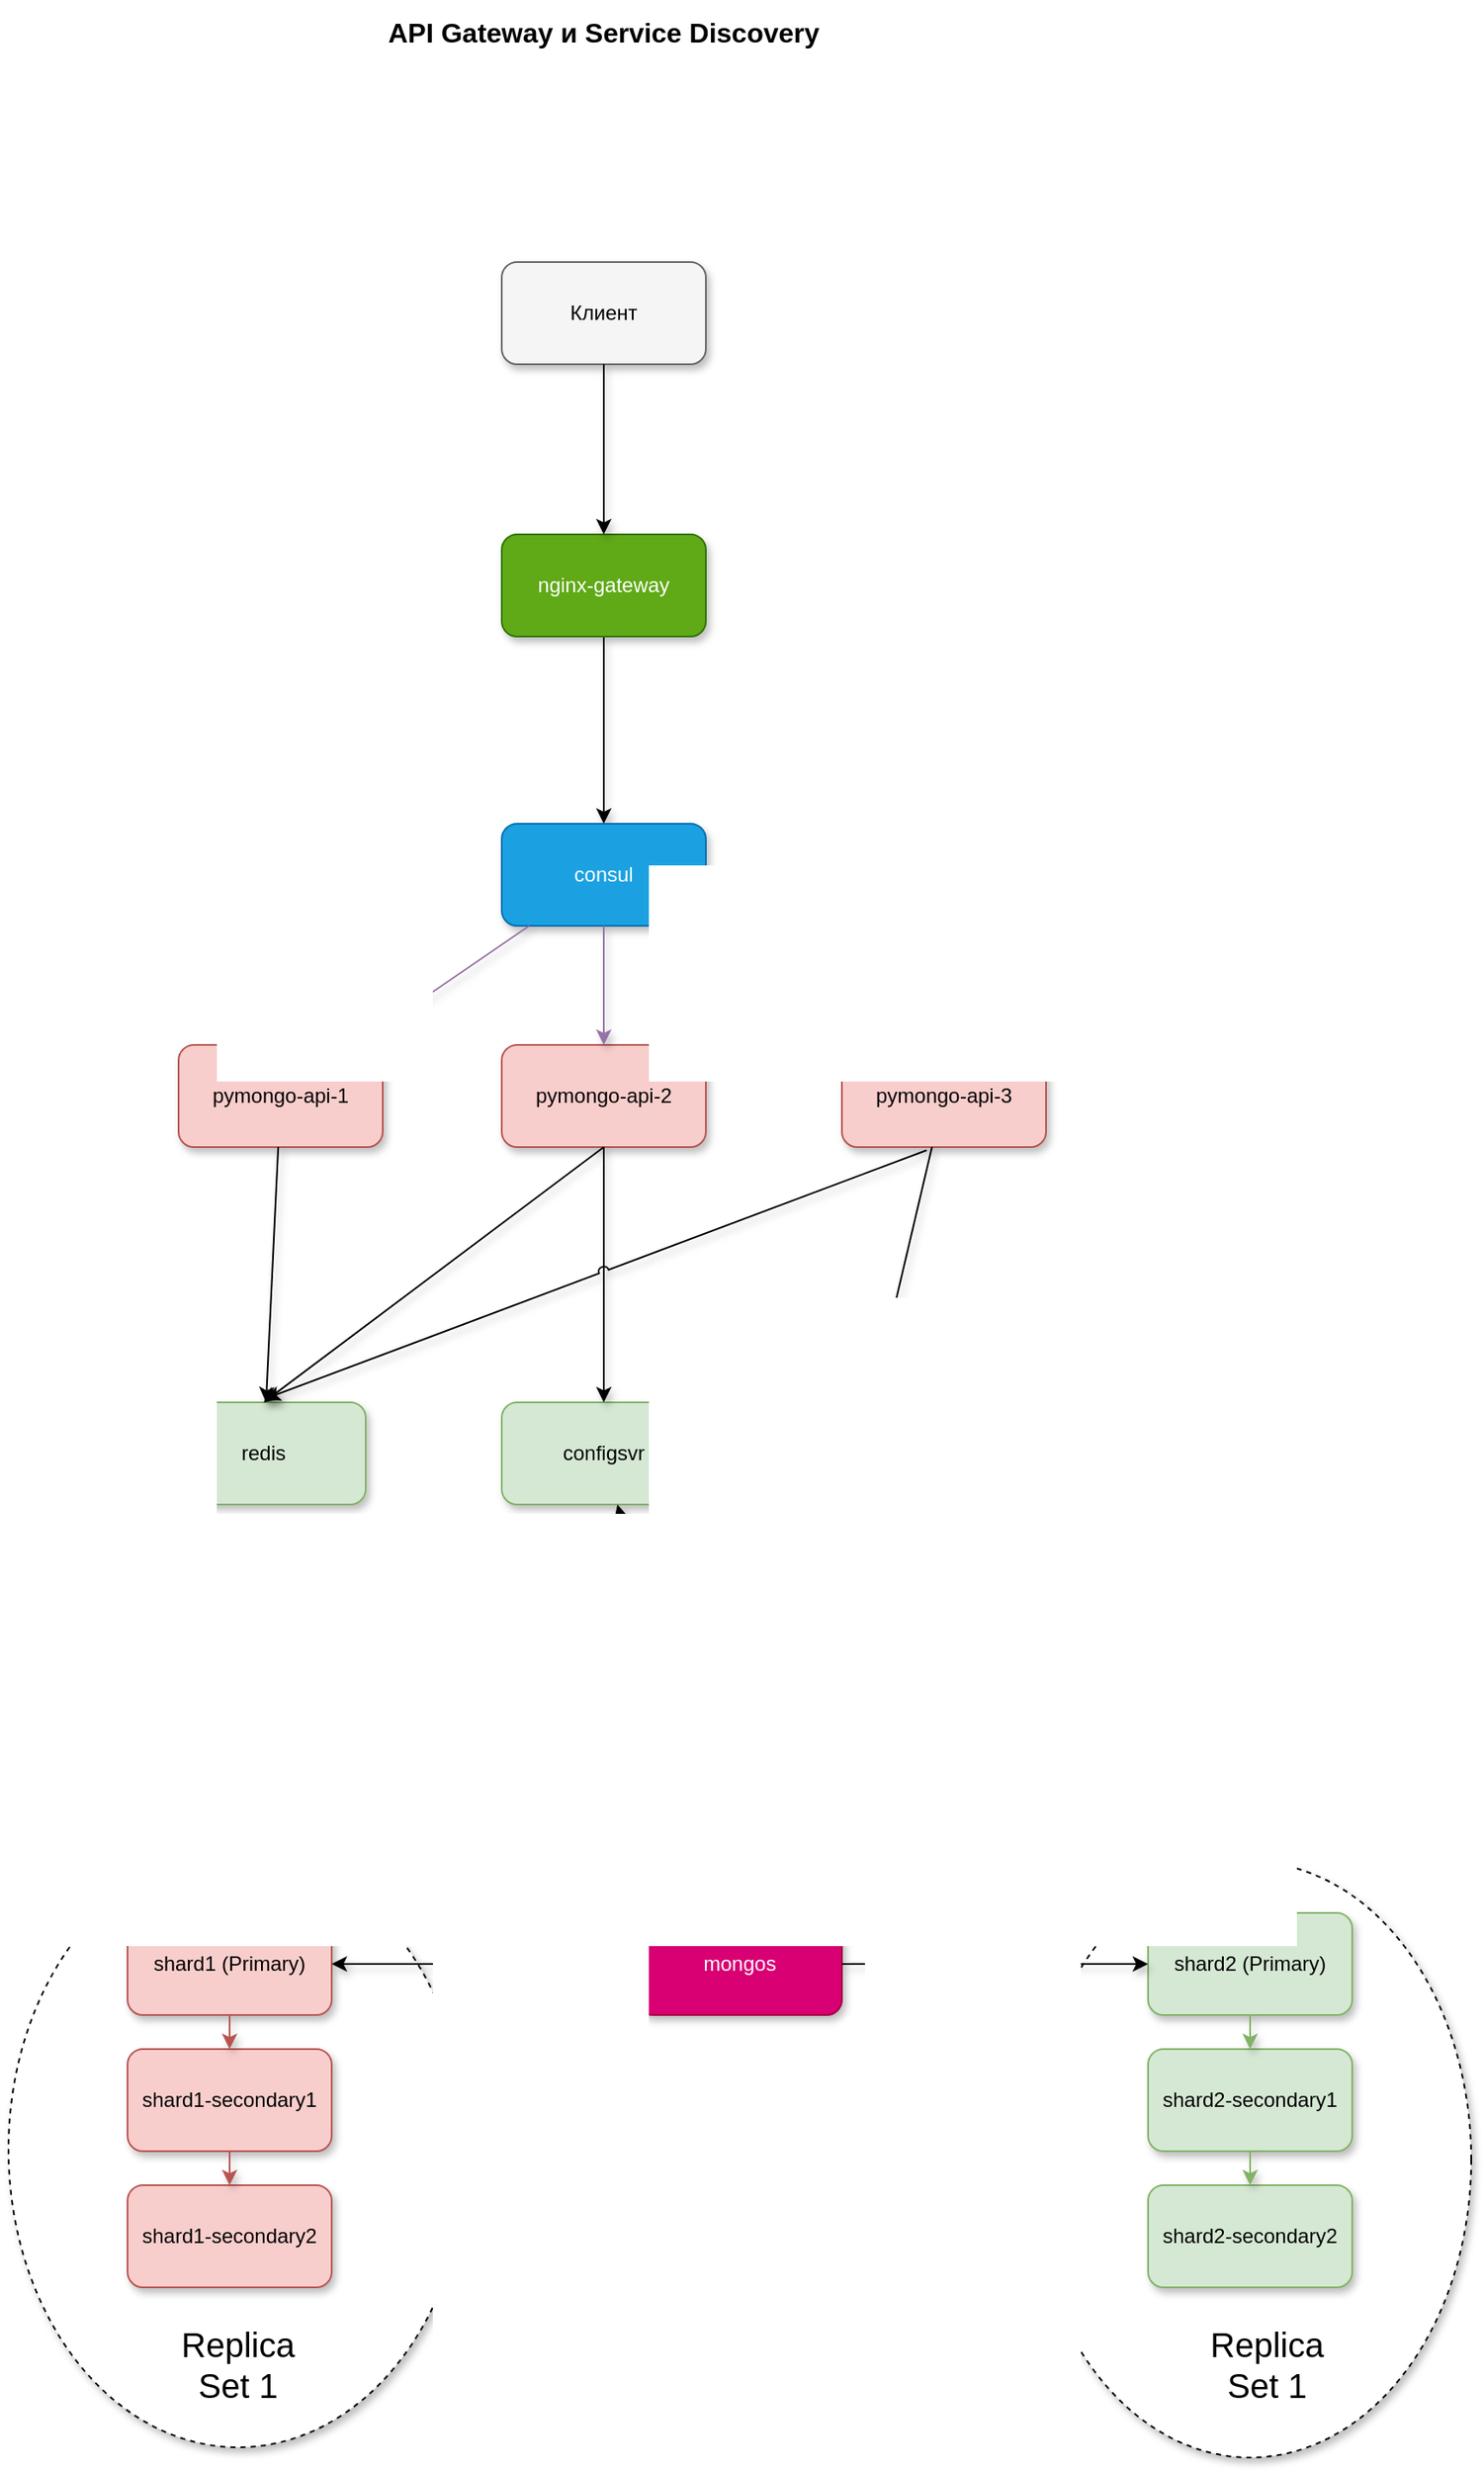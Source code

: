 <mxfile version="28.0.4">
  <diagram name="API Gateway и Service Discovery" id="api-gateway-service-discovery-architecture">
    <mxGraphModel dx="2066" dy="2028" grid="1" gridSize="10" guides="1" tooltips="1" connect="1" arrows="1" fold="1" page="1" pageScale="1" pageWidth="1169" pageHeight="827" math="0" shadow="0">
      <root>
        <mxCell id="0" />
        <mxCell id="1" parent="0" />
        <mxCell id="replgroup1" value="" style="ellipse;whiteSpace=wrap;html=1;dashed=1;shadow=1;" parent="1" vertex="1">
          <mxGeometry x="80" y="414" width="270" height="350" as="geometry" />
        </mxCell>
        <mxCell id="replgroup2" value="" style="ellipse;whiteSpace=wrap;html=1;dashed=1;shadow=1;" parent="1" vertex="1">
          <mxGeometry x="680" y="420" width="260" height="350" as="geometry" />
        </mxCell>
        <mxCell id="client" value="Клиент" style="rounded=1;whiteSpace=wrap;html=1;fillColor=#f5f5f5;strokeColor=#666666;shadow=1;" parent="1" vertex="1">
          <mxGeometry x="370" y="-520" width="120" height="60" as="geometry" />
        </mxCell>
        <mxCell id="zNyTVNr0TKTsL74k70Hm-1" value="" style="edgeStyle=orthogonalEdgeStyle;rounded=0;orthogonalLoop=1;jettySize=auto;html=1;shadow=1;" edge="1" parent="1" source="gateway" target="consul">
          <mxGeometry relative="1" as="geometry" />
        </mxCell>
        <mxCell id="gateway" value="nginx-gateway" style="rounded=1;whiteSpace=wrap;html=1;fillColor=#60a917;strokeColor=#2D7600;fontColor=#ffffff;shadow=1;" parent="1" vertex="1">
          <mxGeometry x="370" y="-360" width="120" height="60" as="geometry" />
        </mxCell>
        <mxCell id="consul" value="consul" style="rounded=1;whiteSpace=wrap;html=1;fillColor=#1ba1e2;strokeColor=#006EAF;fontColor=#ffffff;shadow=1;" parent="1" vertex="1">
          <mxGeometry x="370" y="-190" width="120" height="60" as="geometry" />
        </mxCell>
        <mxCell id="app1" value="pymongo-api-1" style="rounded=1;whiteSpace=wrap;html=1;fillColor=#f8cecc;strokeColor=#b85450;shadow=1;" parent="1" vertex="1">
          <mxGeometry x="180" y="-60" width="120" height="60" as="geometry" />
        </mxCell>
        <mxCell id="app2" value="pymongo-api-2" style="rounded=1;whiteSpace=wrap;html=1;fillColor=#f8cecc;strokeColor=#b85450;shadow=1;" parent="1" vertex="1">
          <mxGeometry x="370" y="-60" width="120" height="60" as="geometry" />
        </mxCell>
        <mxCell id="app3" value="pymongo-api-3" style="rounded=1;whiteSpace=wrap;html=1;fillColor=#f8cecc;strokeColor=#b85450;shadow=1;" parent="1" vertex="1">
          <mxGeometry x="570" y="-60" width="120" height="60" as="geometry" />
        </mxCell>
        <mxCell id="redis" value="redis" style="rounded=1;whiteSpace=wrap;html=1;fillColor=#d5e8d4;strokeColor=#82b366;shadow=1;" parent="1" vertex="1">
          <mxGeometry x="170" y="150" width="120" height="60" as="geometry" />
        </mxCell>
        <mxCell id="configsvr" value="configsvr" style="rounded=1;whiteSpace=wrap;html=1;fillColor=#d5e8d4;strokeColor=#82b366;shadow=1;" parent="1" vertex="1">
          <mxGeometry x="370" y="150" width="120" height="60" as="geometry" />
        </mxCell>
        <mxCell id="mongos" value="mongos" style="rounded=1;whiteSpace=wrap;html=1;fillColor=#d80073;strokeColor=#A50040;fontColor=#ffffff;shadow=1;" parent="1" vertex="1">
          <mxGeometry x="450" y="450" width="120" height="60" as="geometry" />
        </mxCell>
        <mxCell id="shard1-primary" value="shard1 (Primary)" style="rounded=1;whiteSpace=wrap;html=1;fillColor=#f8cecc;strokeColor=#b85450;shadow=1;" parent="1" vertex="1">
          <mxGeometry x="150" y="450" width="120" height="60" as="geometry" />
        </mxCell>
        <mxCell id="shard1-secondary1" value="shard1-secondary1" style="rounded=1;whiteSpace=wrap;html=1;fillColor=#f8cecc;strokeColor=#b85450;shadow=1;" parent="1" vertex="1">
          <mxGeometry x="150" y="530" width="120" height="60" as="geometry" />
        </mxCell>
        <mxCell id="shard1-secondary2" value="shard1-secondary2" style="rounded=1;whiteSpace=wrap;html=1;fillColor=#f8cecc;strokeColor=#b85450;shadow=1;" parent="1" vertex="1">
          <mxGeometry x="150" y="610" width="120" height="60" as="geometry" />
        </mxCell>
        <mxCell id="shard2-primary" value="shard2 (Primary)" style="rounded=1;whiteSpace=wrap;html=1;fillColor=#d5e8d4;strokeColor=#82b366;shadow=1;" parent="1" vertex="1">
          <mxGeometry x="750" y="450" width="120" height="60" as="geometry" />
        </mxCell>
        <mxCell id="shard2-secondary1" value="shard2-secondary1" style="rounded=1;whiteSpace=wrap;html=1;fillColor=#d5e8d4;strokeColor=#82b366;shadow=1;" parent="1" vertex="1">
          <mxGeometry x="750" y="530" width="120" height="60" as="geometry" />
        </mxCell>
        <mxCell id="shard2-secondary2" value="shard2-secondary2" style="rounded=1;whiteSpace=wrap;html=1;fillColor=#d5e8d4;strokeColor=#82b366;shadow=1;" parent="1" vertex="1">
          <mxGeometry x="750" y="610" width="120" height="60" as="geometry" />
        </mxCell>
        <mxCell id="conn1" value="" style="endArrow=classic;html=1;rounded=0;shadow=1;" parent="1" source="client" target="gateway" edge="1">
          <mxGeometry width="50" height="50" relative="1" as="geometry">
            <mxPoint x="500" y="-120" as="sourcePoint" />
            <mxPoint x="500" y="-80" as="targetPoint" />
          </mxGeometry>
        </mxCell>
        <mxCell id="conn5" value="" style="endArrow=classic;html=1;rounded=0;strokeColor=#9673a6;jumpStyle=arc;shadow=1;" parent="1" source="consul" target="app1" edge="1">
          <mxGeometry width="50" height="50" relative="1" as="geometry">
            <mxPoint x="720" y="-20" as="sourcePoint" />
            <mxPoint x="220" y="80" as="targetPoint" />
          </mxGeometry>
        </mxCell>
        <mxCell id="conn6" value="" style="endArrow=classic;html=1;rounded=0;strokeColor=#9673a6;jumpStyle=arc;shadow=1;" parent="1" source="consul" target="app2" edge="1">
          <mxGeometry width="50" height="50" relative="1" as="geometry">
            <mxPoint x="720" y="-20" as="sourcePoint" />
            <mxPoint x="500" y="80" as="targetPoint" />
          </mxGeometry>
        </mxCell>
        <mxCell id="conn7" value="" style="endArrow=classic;html=1;rounded=0;strokeColor=#9673a6;jumpStyle=arc;shadow=1;" parent="1" source="consul" target="app3" edge="1">
          <mxGeometry width="50" height="50" relative="1" as="geometry">
            <mxPoint x="720" y="-20" as="sourcePoint" />
            <mxPoint x="780" y="80" as="targetPoint" />
          </mxGeometry>
        </mxCell>
        <mxCell id="conn8" value="" style="endArrow=classic;html=1;rounded=0;shadow=1;" parent="1" source="app1" target="redis" edge="1">
          <mxGeometry width="50" height="50" relative="1" as="geometry">
            <mxPoint x="220" y="80" as="sourcePoint" />
            <mxPoint x="220" y="120" as="targetPoint" />
          </mxGeometry>
        </mxCell>
        <mxCell id="conn9" value="" style="endArrow=classic;html=1;rounded=0;shadow=1;" parent="1" source="app2" target="configsvr" edge="1">
          <mxGeometry width="50" height="50" relative="1" as="geometry">
            <mxPoint x="500" y="80" as="sourcePoint" />
            <mxPoint x="500" y="120" as="targetPoint" />
          </mxGeometry>
        </mxCell>
        <mxCell id="conn10" value="" style="endArrow=classic;html=1;rounded=0;shadow=1;" parent="1" source="app3" target="mongos" edge="1">
          <mxGeometry width="50" height="50" relative="1" as="geometry">
            <mxPoint x="780" y="80" as="sourcePoint" />
            <mxPoint x="780" y="120" as="targetPoint" />
          </mxGeometry>
        </mxCell>
        <mxCell id="conn11" value="" style="endArrow=classic;html=1;rounded=0;shadow=1;" parent="1" source="mongos" target="configsvr" edge="1">
          <mxGeometry width="50" height="50" relative="1" as="geometry">
            <mxPoint x="720" y="150" as="sourcePoint" />
            <mxPoint x="560" y="150" as="targetPoint" />
          </mxGeometry>
        </mxCell>
        <mxCell id="conn12" value="" style="endArrow=classic;html=1;rounded=0;shadow=1;" parent="1" source="mongos" target="shard1-primary" edge="1">
          <mxGeometry width="50" height="50" relative="1" as="geometry">
            <mxPoint x="760" y="380" as="sourcePoint" />
            <mxPoint x="210" y="480" as="targetPoint" />
          </mxGeometry>
        </mxCell>
        <mxCell id="conn13" value="" style="endArrow=classic;html=1;rounded=0;shadow=1;" parent="1" source="mongos" target="shard2-primary" edge="1">
          <mxGeometry width="50" height="50" relative="1" as="geometry">
            <mxPoint x="760" y="380" as="sourcePoint" />
            <mxPoint x="810" y="480" as="targetPoint" />
          </mxGeometry>
        </mxCell>
        <mxCell id="repl1" value="" style="endArrow=classic;html=1;rounded=0;strokeColor=#b85450;shadow=1;" parent="1" source="shard1-primary" target="shard1-secondary1" edge="1">
          <mxGeometry width="50" height="50" relative="1" as="geometry">
            <mxPoint x="210" y="510" as="sourcePoint" />
            <mxPoint x="210" y="530" as="targetPoint" />
          </mxGeometry>
        </mxCell>
        <mxCell id="repl2" value="" style="endArrow=classic;html=1;rounded=0;strokeColor=#b85450;shadow=1;" parent="1" source="shard1-secondary1" target="shard1-secondary2" edge="1">
          <mxGeometry width="50" height="50" relative="1" as="geometry">
            <mxPoint x="210" y="590" as="sourcePoint" />
            <mxPoint x="210" y="610" as="targetPoint" />
          </mxGeometry>
        </mxCell>
        <mxCell id="repl3" value="" style="endArrow=classic;html=1;rounded=0;strokeColor=#82b366;shadow=1;" parent="1" source="shard2-primary" target="shard2-secondary1" edge="1">
          <mxGeometry width="50" height="50" relative="1" as="geometry">
            <mxPoint x="810" y="510" as="sourcePoint" />
            <mxPoint x="810" y="530" as="targetPoint" />
          </mxGeometry>
        </mxCell>
        <mxCell id="repl4" value="" style="endArrow=classic;html=1;rounded=0;strokeColor=#82b366;shadow=1;" parent="1" source="shard2-secondary1" target="shard2-secondary2" edge="1">
          <mxGeometry width="50" height="50" relative="1" as="geometry">
            <mxPoint x="810" y="590" as="sourcePoint" />
            <mxPoint x="810" y="610" as="targetPoint" />
          </mxGeometry>
        </mxCell>
        <mxCell id="title" value="API Gateway и Service Discovery" style="text;html=1;strokeColor=none;fillColor=none;align=center;verticalAlign=middle;whiteSpace=wrap;rounded=0;fontSize=16;fontStyle=1;shadow=1;" parent="1" vertex="1">
          <mxGeometry x="290" y="-670" width="280" height="30" as="geometry" />
        </mxCell>
        <mxCell id="JAR7a0XrxgkRFTakLpR8-1" value="Replica Set 1" style="text;html=1;align=center;verticalAlign=middle;whiteSpace=wrap;rounded=0;fontSize=20;shadow=1;" parent="1" vertex="1">
          <mxGeometry x="185" y="700" width="60" height="30" as="geometry" />
        </mxCell>
        <mxCell id="JAR7a0XrxgkRFTakLpR8-2" value="Replica Set 1" style="text;html=1;align=center;verticalAlign=middle;whiteSpace=wrap;rounded=0;fontSize=20;shadow=1;" parent="1" vertex="1">
          <mxGeometry x="790" y="700" width="60" height="30" as="geometry" />
        </mxCell>
        <mxCell id="JAR7a0XrxgkRFTakLpR8-3" value="" style="endArrow=classic;html=1;rounded=0;exitX=0.5;exitY=1;exitDx=0;exitDy=0;shadow=1;" parent="1" source="app2" edge="1">
          <mxGeometry width="50" height="50" relative="1" as="geometry">
            <mxPoint x="260" y="50" as="sourcePoint" />
            <mxPoint x="230" y="150" as="targetPoint" />
          </mxGeometry>
        </mxCell>
        <mxCell id="JAR7a0XrxgkRFTakLpR8-4" value="" style="endArrow=classic;html=1;rounded=0;exitX=0.415;exitY=1.031;exitDx=0;exitDy=0;exitPerimeter=0;jumpStyle=arc;entryX=0.506;entryY=-0.033;entryDx=0;entryDy=0;entryPerimeter=0;shadow=1;" parent="1" source="app3" edge="1" target="redis">
          <mxGeometry width="50" height="50" relative="1" as="geometry">
            <mxPoint x="730" y="110" as="sourcePoint" />
            <mxPoint x="210" y="150" as="targetPoint" />
          </mxGeometry>
        </mxCell>
      </root>
    </mxGraphModel>
  </diagram>
</mxfile>
